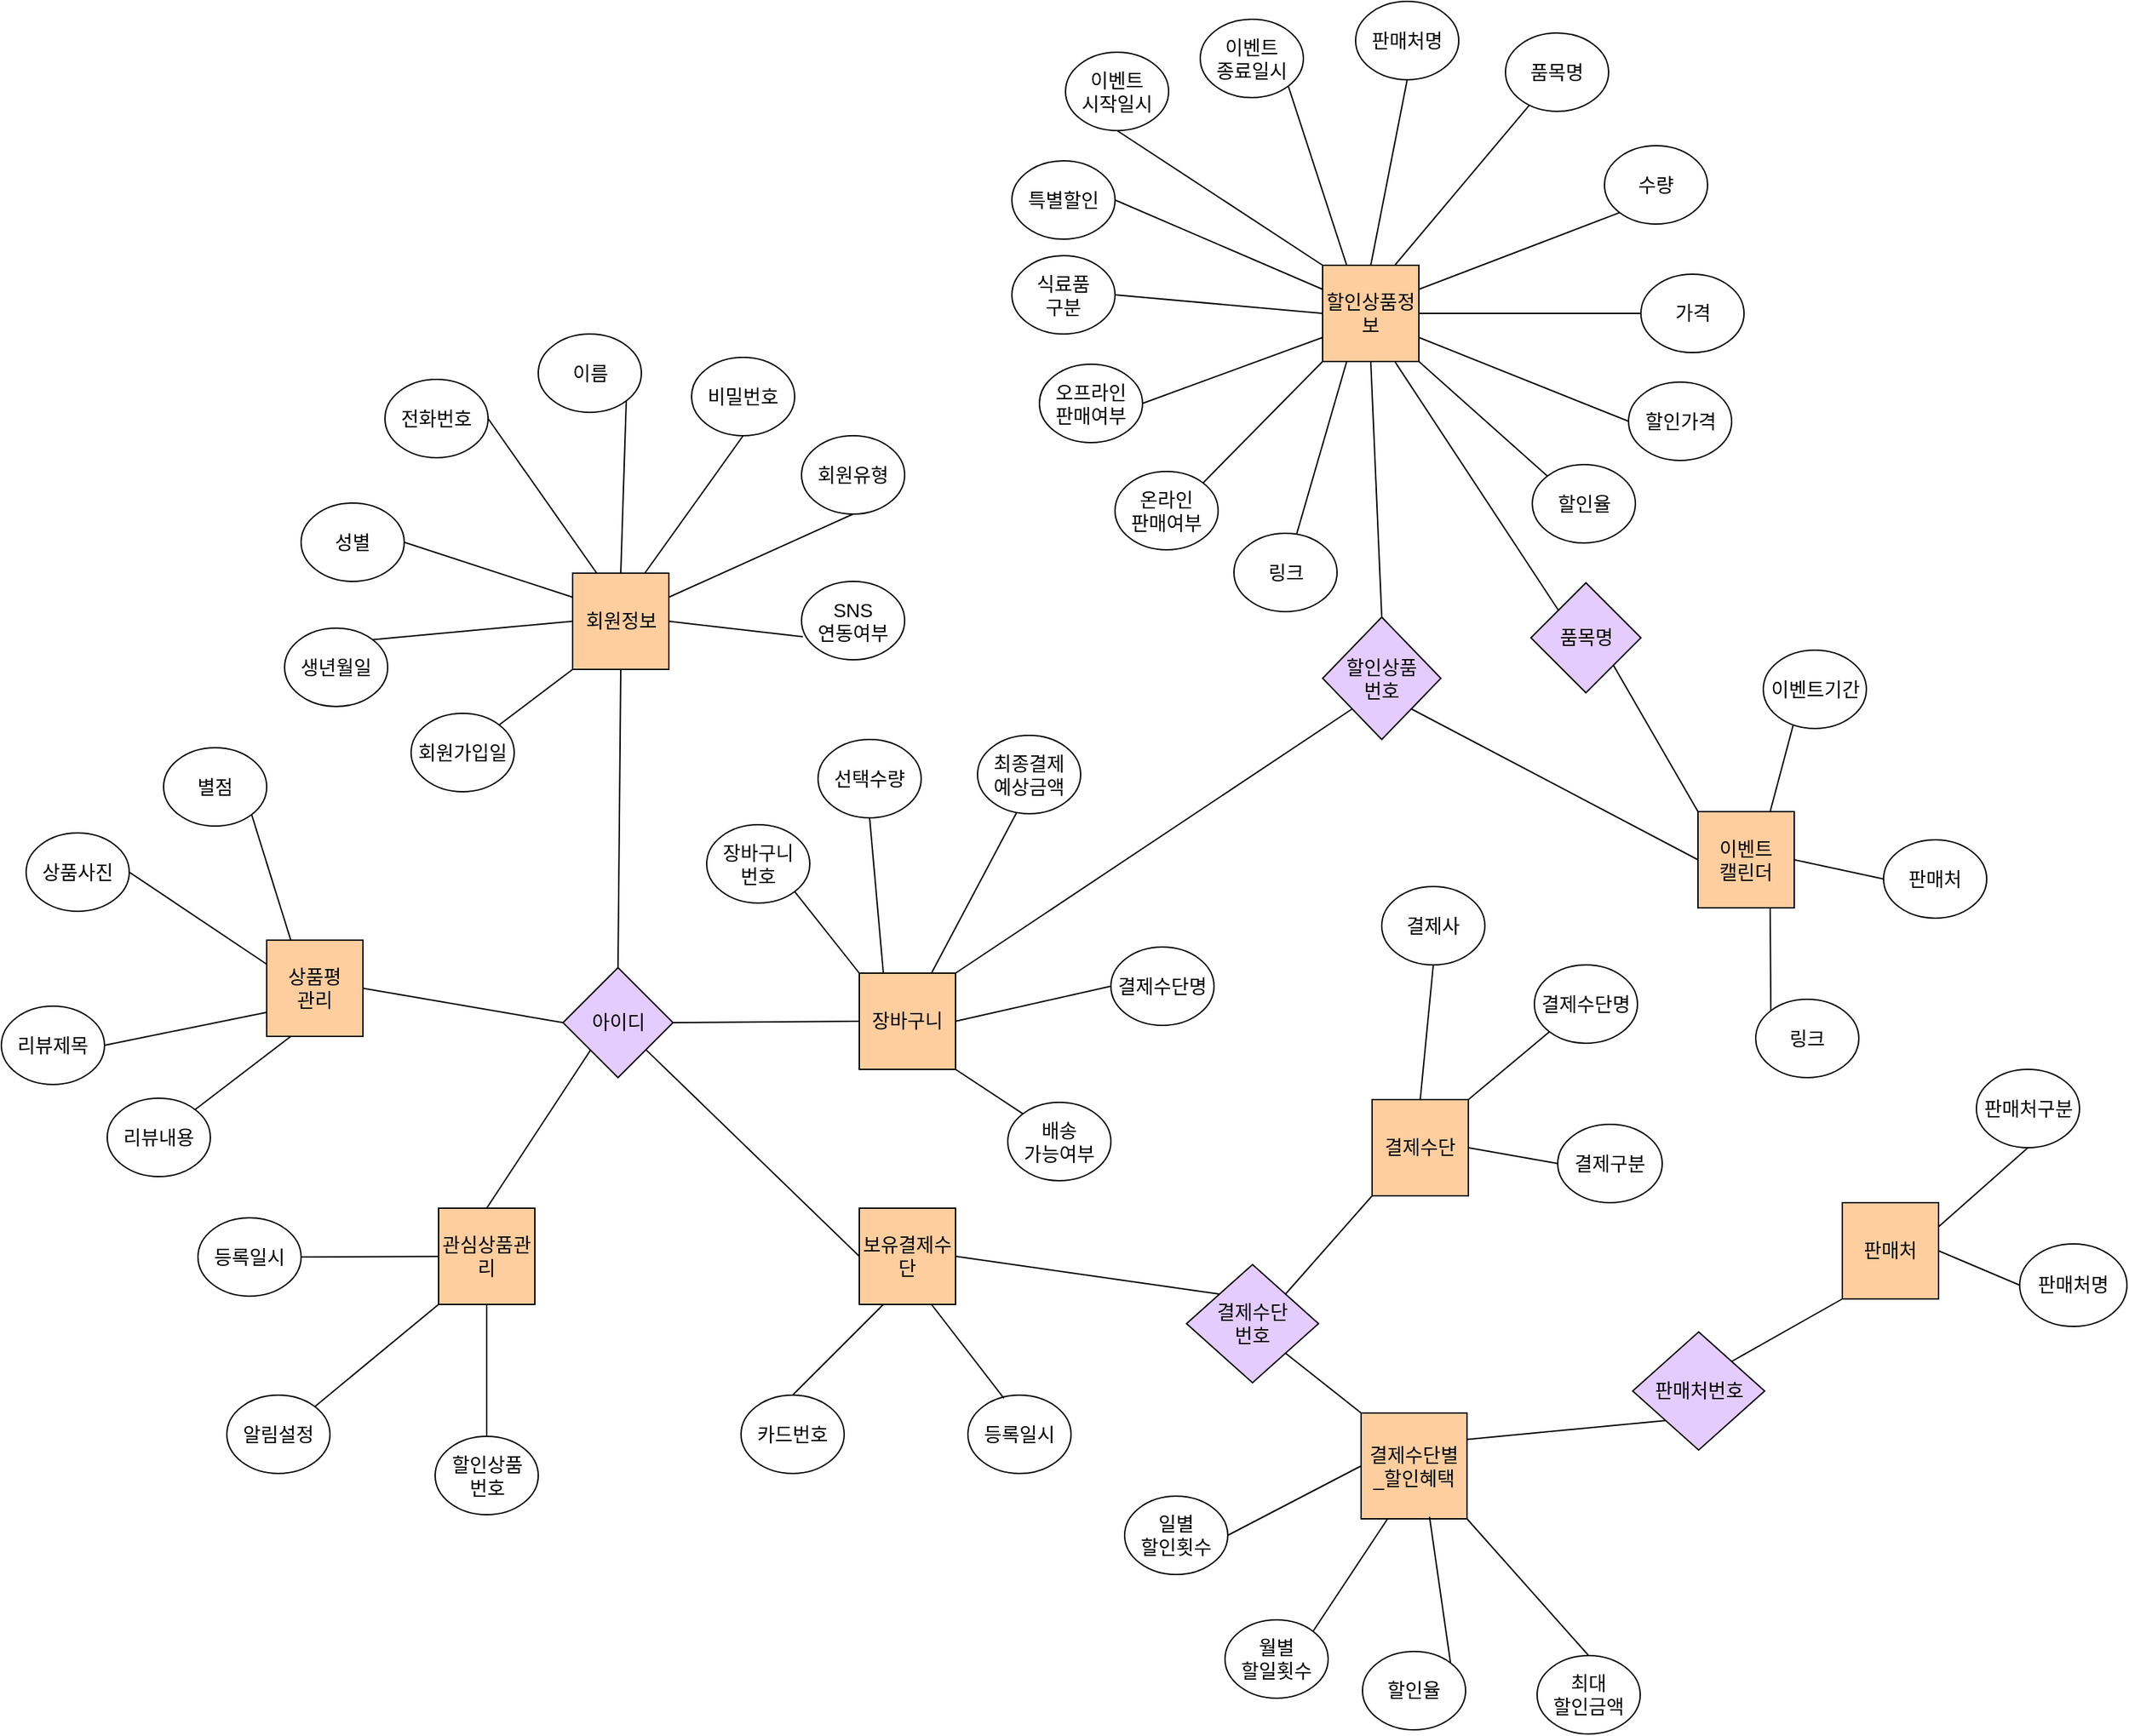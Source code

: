 <mxfile version="21.6.6" type="github">
  <diagram name="페이지-1" id="oBdM9JekEJhr_EVPIfPo">
    <mxGraphModel dx="3590" dy="2050" grid="0" gridSize="10" guides="1" tooltips="1" connect="1" arrows="1" fold="1" page="0" pageScale="1" pageWidth="827" pageHeight="1169" math="0" shadow="0">
      <root>
        <mxCell id="0" />
        <mxCell id="1" parent="0" />
        <mxCell id="nqDfqBdz5sTOJEqWi_EJ-1" value="&lt;font style=&quot;font-size: 14px;&quot;&gt;회원정보&lt;/font&gt;" style="whiteSpace=wrap;html=1;aspect=fixed;fillColor=#FFCE9F;" vertex="1" parent="1">
          <mxGeometry x="-259.5" y="-177" width="70" height="70" as="geometry" />
        </mxCell>
        <mxCell id="nqDfqBdz5sTOJEqWi_EJ-99" style="edgeStyle=none;shape=connector;rounded=0;orthogonalLoop=1;jettySize=auto;html=1;exitX=0;exitY=0;exitDx=0;exitDy=0;entryX=1;entryY=1;entryDx=0;entryDy=0;labelBackgroundColor=default;strokeColor=default;fontFamily=Helvetica;fontSize=11;fontColor=default;endArrow=none;" edge="1" parent="1" source="nqDfqBdz5sTOJEqWi_EJ-3" target="nqDfqBdz5sTOJEqWi_EJ-94">
          <mxGeometry relative="1" as="geometry" />
        </mxCell>
        <mxCell id="nqDfqBdz5sTOJEqWi_EJ-101" style="edgeStyle=none;shape=connector;rounded=0;orthogonalLoop=1;jettySize=auto;html=1;exitX=0.75;exitY=0;exitDx=0;exitDy=0;entryX=0.377;entryY=0.992;entryDx=0;entryDy=0;entryPerimeter=0;labelBackgroundColor=default;strokeColor=default;fontFamily=Helvetica;fontSize=11;fontColor=default;endArrow=none;" edge="1" parent="1" source="nqDfqBdz5sTOJEqWi_EJ-3" target="nqDfqBdz5sTOJEqWi_EJ-96">
          <mxGeometry relative="1" as="geometry" />
        </mxCell>
        <mxCell id="nqDfqBdz5sTOJEqWi_EJ-102" style="edgeStyle=none;shape=connector;rounded=0;orthogonalLoop=1;jettySize=auto;html=1;exitX=1;exitY=0.5;exitDx=0;exitDy=0;entryX=0;entryY=0.5;entryDx=0;entryDy=0;labelBackgroundColor=default;strokeColor=default;fontFamily=Helvetica;fontSize=11;fontColor=default;endArrow=none;" edge="1" parent="1" source="nqDfqBdz5sTOJEqWi_EJ-3" target="nqDfqBdz5sTOJEqWi_EJ-97">
          <mxGeometry relative="1" as="geometry" />
        </mxCell>
        <mxCell id="nqDfqBdz5sTOJEqWi_EJ-3" value="&lt;span style=&quot;font-size: 14px;&quot;&gt;장바구니&lt;/span&gt;" style="whiteSpace=wrap;html=1;aspect=fixed;fillColor=#FFCE9F;" vertex="1" parent="1">
          <mxGeometry x="-51" y="114" width="70" height="70" as="geometry" />
        </mxCell>
        <mxCell id="nqDfqBdz5sTOJEqWi_EJ-4" value="&lt;span style=&quot;font-size: 14px;&quot;&gt;보유결제수단&lt;/span&gt;" style="whiteSpace=wrap;html=1;aspect=fixed;fillColor=#FFCE9F;" vertex="1" parent="1">
          <mxGeometry x="-51" y="285" width="70" height="70" as="geometry" />
        </mxCell>
        <mxCell id="nqDfqBdz5sTOJEqWi_EJ-5" value="&lt;span style=&quot;font-size: 14px;&quot;&gt;관심상품관리&lt;/span&gt;" style="whiteSpace=wrap;html=1;aspect=fixed;fillColor=#FFCE9F;" vertex="1" parent="1">
          <mxGeometry x="-357" y="285" width="70" height="70" as="geometry" />
        </mxCell>
        <mxCell id="nqDfqBdz5sTOJEqWi_EJ-149" style="edgeStyle=none;shape=connector;rounded=0;orthogonalLoop=1;jettySize=auto;html=1;exitX=0.5;exitY=0;exitDx=0;exitDy=0;entryX=0.5;entryY=1;entryDx=0;entryDy=0;labelBackgroundColor=default;strokeColor=default;fontFamily=Helvetica;fontSize=11;fontColor=default;endArrow=none;" edge="1" parent="1" source="nqDfqBdz5sTOJEqWi_EJ-6" target="nqDfqBdz5sTOJEqWi_EJ-146">
          <mxGeometry relative="1" as="geometry" />
        </mxCell>
        <mxCell id="nqDfqBdz5sTOJEqWi_EJ-150" style="edgeStyle=none;shape=connector;rounded=0;orthogonalLoop=1;jettySize=auto;html=1;exitX=1;exitY=0;exitDx=0;exitDy=0;entryX=0;entryY=1;entryDx=0;entryDy=0;labelBackgroundColor=default;strokeColor=default;fontFamily=Helvetica;fontSize=11;fontColor=default;endArrow=none;" edge="1" parent="1" source="nqDfqBdz5sTOJEqWi_EJ-6" target="nqDfqBdz5sTOJEqWi_EJ-147">
          <mxGeometry relative="1" as="geometry" />
        </mxCell>
        <mxCell id="nqDfqBdz5sTOJEqWi_EJ-151" style="edgeStyle=none;shape=connector;rounded=0;orthogonalLoop=1;jettySize=auto;html=1;exitX=1;exitY=0.5;exitDx=0;exitDy=0;entryX=0;entryY=0.5;entryDx=0;entryDy=0;labelBackgroundColor=default;strokeColor=default;fontFamily=Helvetica;fontSize=11;fontColor=default;endArrow=none;" edge="1" parent="1" source="nqDfqBdz5sTOJEqWi_EJ-6" target="nqDfqBdz5sTOJEqWi_EJ-148">
          <mxGeometry relative="1" as="geometry" />
        </mxCell>
        <mxCell id="nqDfqBdz5sTOJEqWi_EJ-6" value="&lt;span style=&quot;font-size: 14px;&quot;&gt;결제수단&lt;/span&gt;" style="whiteSpace=wrap;html=1;aspect=fixed;fillColor=#FFCE9F;" vertex="1" parent="1">
          <mxGeometry x="322" y="206" width="70" height="70" as="geometry" />
        </mxCell>
        <mxCell id="nqDfqBdz5sTOJEqWi_EJ-91" style="edgeStyle=none;shape=connector;rounded=0;orthogonalLoop=1;jettySize=auto;html=1;exitX=1;exitY=0.25;exitDx=0;exitDy=0;entryX=0;entryY=1;entryDx=0;entryDy=0;labelBackgroundColor=default;strokeColor=default;fontFamily=Helvetica;fontSize=11;fontColor=default;endArrow=none;" edge="1" parent="1" source="nqDfqBdz5sTOJEqWi_EJ-7" target="nqDfqBdz5sTOJEqWi_EJ-90">
          <mxGeometry relative="1" as="geometry" />
        </mxCell>
        <mxCell id="nqDfqBdz5sTOJEqWi_EJ-7" value="&lt;span style=&quot;font-size: 14px;&quot;&gt;결제수단별&lt;br&gt;_할인혜택&lt;/span&gt;" style="whiteSpace=wrap;html=1;aspect=fixed;fillColor=#FFCE9F;" vertex="1" parent="1">
          <mxGeometry x="314" y="434" width="77" height="77" as="geometry" />
        </mxCell>
        <mxCell id="nqDfqBdz5sTOJEqWi_EJ-155" style="edgeStyle=none;shape=connector;rounded=0;orthogonalLoop=1;jettySize=auto;html=1;exitX=1;exitY=0.25;exitDx=0;exitDy=0;entryX=0.5;entryY=1;entryDx=0;entryDy=0;labelBackgroundColor=default;strokeColor=default;fontFamily=Helvetica;fontSize=11;fontColor=default;endArrow=none;" edge="1" parent="1" source="nqDfqBdz5sTOJEqWi_EJ-8" target="nqDfqBdz5sTOJEqWi_EJ-153">
          <mxGeometry relative="1" as="geometry" />
        </mxCell>
        <mxCell id="nqDfqBdz5sTOJEqWi_EJ-156" style="edgeStyle=none;shape=connector;rounded=0;orthogonalLoop=1;jettySize=auto;html=1;exitX=1;exitY=0.5;exitDx=0;exitDy=0;entryX=0;entryY=0.5;entryDx=0;entryDy=0;labelBackgroundColor=default;strokeColor=default;fontFamily=Helvetica;fontSize=11;fontColor=default;endArrow=none;" edge="1" parent="1" source="nqDfqBdz5sTOJEqWi_EJ-8" target="nqDfqBdz5sTOJEqWi_EJ-154">
          <mxGeometry relative="1" as="geometry" />
        </mxCell>
        <mxCell id="nqDfqBdz5sTOJEqWi_EJ-8" value="&lt;span style=&quot;font-size: 14px;&quot;&gt;판매처&lt;/span&gt;" style="whiteSpace=wrap;html=1;aspect=fixed;fillColor=#FFCE9F;" vertex="1" parent="1">
          <mxGeometry x="664" y="281" width="70" height="70" as="geometry" />
        </mxCell>
        <mxCell id="nqDfqBdz5sTOJEqWi_EJ-122" style="edgeStyle=none;shape=connector;rounded=0;orthogonalLoop=1;jettySize=auto;html=1;exitX=0.75;exitY=0;exitDx=0;exitDy=0;labelBackgroundColor=default;strokeColor=default;fontFamily=Helvetica;fontSize=11;fontColor=default;endArrow=none;" edge="1" parent="1" source="nqDfqBdz5sTOJEqWi_EJ-9" target="nqDfqBdz5sTOJEqWi_EJ-109">
          <mxGeometry relative="1" as="geometry" />
        </mxCell>
        <mxCell id="nqDfqBdz5sTOJEqWi_EJ-123" style="edgeStyle=none;shape=connector;rounded=0;orthogonalLoop=1;jettySize=auto;html=1;exitX=1;exitY=0.25;exitDx=0;exitDy=0;entryX=0;entryY=1;entryDx=0;entryDy=0;labelBackgroundColor=default;strokeColor=default;fontFamily=Helvetica;fontSize=11;fontColor=default;endArrow=none;" edge="1" parent="1" source="nqDfqBdz5sTOJEqWi_EJ-9" target="nqDfqBdz5sTOJEqWi_EJ-110">
          <mxGeometry relative="1" as="geometry" />
        </mxCell>
        <mxCell id="nqDfqBdz5sTOJEqWi_EJ-124" style="edgeStyle=none;shape=connector;rounded=0;orthogonalLoop=1;jettySize=auto;html=1;exitX=1;exitY=0.5;exitDx=0;exitDy=0;entryX=0;entryY=0.5;entryDx=0;entryDy=0;labelBackgroundColor=default;strokeColor=default;fontFamily=Helvetica;fontSize=11;fontColor=default;endArrow=none;" edge="1" parent="1" source="nqDfqBdz5sTOJEqWi_EJ-9" target="nqDfqBdz5sTOJEqWi_EJ-115">
          <mxGeometry relative="1" as="geometry" />
        </mxCell>
        <mxCell id="nqDfqBdz5sTOJEqWi_EJ-125" style="edgeStyle=none;shape=connector;rounded=0;orthogonalLoop=1;jettySize=auto;html=1;exitX=1;exitY=0.75;exitDx=0;exitDy=0;entryX=0;entryY=0.5;entryDx=0;entryDy=0;labelBackgroundColor=default;strokeColor=default;fontFamily=Helvetica;fontSize=11;fontColor=default;endArrow=none;" edge="1" parent="1" source="nqDfqBdz5sTOJEqWi_EJ-9" target="nqDfqBdz5sTOJEqWi_EJ-114">
          <mxGeometry relative="1" as="geometry" />
        </mxCell>
        <mxCell id="nqDfqBdz5sTOJEqWi_EJ-126" style="edgeStyle=none;shape=connector;rounded=0;orthogonalLoop=1;jettySize=auto;html=1;exitX=1;exitY=1;exitDx=0;exitDy=0;entryX=0;entryY=0;entryDx=0;entryDy=0;labelBackgroundColor=default;strokeColor=default;fontFamily=Helvetica;fontSize=11;fontColor=default;endArrow=none;" edge="1" parent="1" source="nqDfqBdz5sTOJEqWi_EJ-9" target="nqDfqBdz5sTOJEqWi_EJ-113">
          <mxGeometry relative="1" as="geometry" />
        </mxCell>
        <mxCell id="nqDfqBdz5sTOJEqWi_EJ-127" style="edgeStyle=none;shape=connector;rounded=0;orthogonalLoop=1;jettySize=auto;html=1;exitX=0.25;exitY=1;exitDx=0;exitDy=0;labelBackgroundColor=default;strokeColor=default;fontFamily=Helvetica;fontSize=11;fontColor=default;endArrow=none;" edge="1" parent="1" source="nqDfqBdz5sTOJEqWi_EJ-9" target="nqDfqBdz5sTOJEqWi_EJ-112">
          <mxGeometry relative="1" as="geometry" />
        </mxCell>
        <mxCell id="nqDfqBdz5sTOJEqWi_EJ-129" style="edgeStyle=none;shape=connector;rounded=0;orthogonalLoop=1;jettySize=auto;html=1;exitX=0;exitY=0.5;exitDx=0;exitDy=0;entryX=1;entryY=0.5;entryDx=0;entryDy=0;labelBackgroundColor=default;strokeColor=default;fontFamily=Helvetica;fontSize=11;fontColor=default;endArrow=none;" edge="1" parent="1" source="nqDfqBdz5sTOJEqWi_EJ-9" target="nqDfqBdz5sTOJEqWi_EJ-116">
          <mxGeometry relative="1" as="geometry" />
        </mxCell>
        <mxCell id="nqDfqBdz5sTOJEqWi_EJ-159" style="edgeStyle=none;shape=connector;rounded=0;orthogonalLoop=1;jettySize=auto;html=1;exitX=0;exitY=1;exitDx=0;exitDy=0;entryX=1;entryY=0;entryDx=0;entryDy=0;labelBackgroundColor=default;strokeColor=default;fontFamily=Helvetica;fontSize=11;fontColor=default;endArrow=none;" edge="1" parent="1" source="nqDfqBdz5sTOJEqWi_EJ-9" target="nqDfqBdz5sTOJEqWi_EJ-111">
          <mxGeometry relative="1" as="geometry" />
        </mxCell>
        <mxCell id="nqDfqBdz5sTOJEqWi_EJ-9" value="&lt;span style=&quot;font-size: 14px;&quot;&gt;할인상품정보&lt;/span&gt;" style="whiteSpace=wrap;html=1;aspect=fixed;fillColor=#FFCE9F;" vertex="1" parent="1">
          <mxGeometry x="286" y="-401" width="70" height="70" as="geometry" />
        </mxCell>
        <mxCell id="nqDfqBdz5sTOJEqWi_EJ-11" value="&lt;font style=&quot;font-size: 14px;&quot;&gt;회원유형&lt;/font&gt;" style="ellipse;whiteSpace=wrap;html=1;" vertex="1" parent="1">
          <mxGeometry x="-93" y="-277" width="75" height="57" as="geometry" />
        </mxCell>
        <mxCell id="nqDfqBdz5sTOJEqWi_EJ-16" value="&lt;span style=&quot;font-size: 14px;&quot;&gt;비밀번호&lt;/span&gt;" style="ellipse;whiteSpace=wrap;html=1;" vertex="1" parent="1">
          <mxGeometry x="-173" y="-334" width="75" height="57" as="geometry" />
        </mxCell>
        <mxCell id="nqDfqBdz5sTOJEqWi_EJ-17" value="&lt;span style=&quot;font-size: 14px;&quot;&gt;이름&lt;/span&gt;" style="ellipse;whiteSpace=wrap;html=1;" vertex="1" parent="1">
          <mxGeometry x="-284.5" y="-351" width="75" height="57" as="geometry" />
        </mxCell>
        <mxCell id="nqDfqBdz5sTOJEqWi_EJ-18" value="&lt;span style=&quot;font-size: 14px;&quot;&gt;전화번호&lt;br&gt;&lt;/span&gt;" style="ellipse;whiteSpace=wrap;html=1;" vertex="1" parent="1">
          <mxGeometry x="-396" y="-318" width="75" height="57" as="geometry" />
        </mxCell>
        <mxCell id="nqDfqBdz5sTOJEqWi_EJ-19" value="&lt;span style=&quot;font-size: 14px;&quot;&gt;성별&lt;br&gt;&lt;/span&gt;" style="ellipse;whiteSpace=wrap;html=1;" vertex="1" parent="1">
          <mxGeometry x="-457" y="-228" width="75" height="57" as="geometry" />
        </mxCell>
        <mxCell id="nqDfqBdz5sTOJEqWi_EJ-20" value="&lt;span style=&quot;font-size: 14px;&quot;&gt;생년월일&lt;br&gt;&lt;/span&gt;" style="ellipse;whiteSpace=wrap;html=1;" vertex="1" parent="1">
          <mxGeometry x="-469" y="-137" width="75" height="57" as="geometry" />
        </mxCell>
        <mxCell id="nqDfqBdz5sTOJEqWi_EJ-21" value="&lt;span style=&quot;font-size: 14px;&quot;&gt;회원가입일&lt;br&gt;&lt;/span&gt;" style="ellipse;whiteSpace=wrap;html=1;" vertex="1" parent="1">
          <mxGeometry x="-377" y="-75" width="75" height="57" as="geometry" />
        </mxCell>
        <mxCell id="nqDfqBdz5sTOJEqWi_EJ-24" value="&lt;font style=&quot;font-size: 14px;&quot;&gt;아이디&lt;/font&gt;" style="rhombus;whiteSpace=wrap;html=1;fillColor=#E5CCFF;" vertex="1" parent="1">
          <mxGeometry x="-266.5" y="110" width="80" height="80" as="geometry" />
        </mxCell>
        <mxCell id="nqDfqBdz5sTOJEqWi_EJ-25" value="" style="endArrow=none;html=1;rounded=0;exitX=1;exitY=0.5;exitDx=0;exitDy=0;entryX=0;entryY=0.5;entryDx=0;entryDy=0;" edge="1" parent="1" source="nqDfqBdz5sTOJEqWi_EJ-24" target="nqDfqBdz5sTOJEqWi_EJ-3">
          <mxGeometry width="50" height="50" relative="1" as="geometry">
            <mxPoint x="308" y="108" as="sourcePoint" />
            <mxPoint x="358" y="58" as="targetPoint" />
          </mxGeometry>
        </mxCell>
        <mxCell id="nqDfqBdz5sTOJEqWi_EJ-26" value="" style="endArrow=none;html=1;rounded=0;exitX=0.5;exitY=1;exitDx=0;exitDy=0;entryX=0.5;entryY=0;entryDx=0;entryDy=0;" edge="1" parent="1" source="nqDfqBdz5sTOJEqWi_EJ-1" target="nqDfqBdz5sTOJEqWi_EJ-24">
          <mxGeometry width="50" height="50" relative="1" as="geometry">
            <mxPoint x="308" y="43" as="sourcePoint" />
            <mxPoint x="-226.5" y="45.0" as="targetPoint" />
          </mxGeometry>
        </mxCell>
        <mxCell id="nqDfqBdz5sTOJEqWi_EJ-27" value="" style="endArrow=none;html=1;rounded=0;exitX=0;exitY=1;exitDx=0;exitDy=0;entryX=0.5;entryY=0;entryDx=0;entryDy=0;" edge="1" parent="1" source="nqDfqBdz5sTOJEqWi_EJ-24" target="nqDfqBdz5sTOJEqWi_EJ-5">
          <mxGeometry width="50" height="50" relative="1" as="geometry">
            <mxPoint x="-160.5" y="198" as="sourcePoint" />
            <mxPoint x="-160.5" y="285" as="targetPoint" />
          </mxGeometry>
        </mxCell>
        <mxCell id="nqDfqBdz5sTOJEqWi_EJ-28" value="" style="endArrow=none;html=1;rounded=0;entryX=0;entryY=0.5;entryDx=0;entryDy=0;" edge="1" parent="1" source="nqDfqBdz5sTOJEqWi_EJ-24" target="nqDfqBdz5sTOJEqWi_EJ-4">
          <mxGeometry width="50" height="50" relative="1" as="geometry">
            <mxPoint x="308" y="108" as="sourcePoint" />
            <mxPoint x="358" y="58" as="targetPoint" />
          </mxGeometry>
        </mxCell>
        <mxCell id="nqDfqBdz5sTOJEqWi_EJ-29" value="&lt;span style=&quot;font-size: 14px;&quot;&gt;등록일시&lt;br&gt;&lt;/span&gt;" style="ellipse;whiteSpace=wrap;html=1;" vertex="1" parent="1">
          <mxGeometry x="-532" y="292" width="75" height="57" as="geometry" />
        </mxCell>
        <mxCell id="nqDfqBdz5sTOJEqWi_EJ-30" value="&lt;span style=&quot;font-size: 14px;&quot;&gt;알림설정&lt;br&gt;&lt;/span&gt;" style="ellipse;whiteSpace=wrap;html=1;" vertex="1" parent="1">
          <mxGeometry x="-511" y="421" width="75" height="57" as="geometry" />
        </mxCell>
        <mxCell id="nqDfqBdz5sTOJEqWi_EJ-31" value="&lt;span style=&quot;font-size: 14px;&quot;&gt;할인상품&lt;br&gt;번호&lt;br&gt;&lt;/span&gt;" style="ellipse;whiteSpace=wrap;html=1;" vertex="1" parent="1">
          <mxGeometry x="-359.5" y="451" width="75" height="57" as="geometry" />
        </mxCell>
        <mxCell id="nqDfqBdz5sTOJEqWi_EJ-34" value="" style="endArrow=none;html=1;rounded=0;entryX=0;entryY=1;entryDx=0;entryDy=0;exitX=1;exitY=0;exitDx=0;exitDy=0;" edge="1" parent="1" source="nqDfqBdz5sTOJEqWi_EJ-30" target="nqDfqBdz5sTOJEqWi_EJ-5">
          <mxGeometry width="50" height="50" relative="1" as="geometry">
            <mxPoint x="307" y="349" as="sourcePoint" />
            <mxPoint x="357" y="299" as="targetPoint" />
          </mxGeometry>
        </mxCell>
        <mxCell id="nqDfqBdz5sTOJEqWi_EJ-38" value="" style="endArrow=none;html=1;rounded=0;exitX=1;exitY=0.5;exitDx=0;exitDy=0;" edge="1" parent="1" source="nqDfqBdz5sTOJEqWi_EJ-29" target="nqDfqBdz5sTOJEqWi_EJ-5">
          <mxGeometry width="50" height="50" relative="1" as="geometry">
            <mxPoint x="307" y="349" as="sourcePoint" />
            <mxPoint x="357" y="299" as="targetPoint" />
          </mxGeometry>
        </mxCell>
        <mxCell id="nqDfqBdz5sTOJEqWi_EJ-39" value="" style="endArrow=none;html=1;rounded=0;entryX=0.5;entryY=1;entryDx=0;entryDy=0;exitX=0.5;exitY=0;exitDx=0;exitDy=0;" edge="1" parent="1" source="nqDfqBdz5sTOJEqWi_EJ-31" target="nqDfqBdz5sTOJEqWi_EJ-5">
          <mxGeometry width="50" height="50" relative="1" as="geometry">
            <mxPoint x="307" y="349" as="sourcePoint" />
            <mxPoint x="357" y="299" as="targetPoint" />
          </mxGeometry>
        </mxCell>
        <mxCell id="nqDfqBdz5sTOJEqWi_EJ-40" value="" style="endArrow=none;html=1;rounded=0;entryX=0;entryY=1;entryDx=0;entryDy=0;" edge="1" parent="1" source="nqDfqBdz5sTOJEqWi_EJ-21" target="nqDfqBdz5sTOJEqWi_EJ-1">
          <mxGeometry width="50" height="50" relative="1" as="geometry">
            <mxPoint x="228" y="-74" as="sourcePoint" />
            <mxPoint x="278" y="-124" as="targetPoint" />
          </mxGeometry>
        </mxCell>
        <mxCell id="nqDfqBdz5sTOJEqWi_EJ-41" value="" style="endArrow=none;html=1;rounded=0;entryX=0;entryY=0.5;entryDx=0;entryDy=0;exitX=1;exitY=0;exitDx=0;exitDy=0;" edge="1" parent="1" source="nqDfqBdz5sTOJEqWi_EJ-20" target="nqDfqBdz5sTOJEqWi_EJ-1">
          <mxGeometry width="50" height="50" relative="1" as="geometry">
            <mxPoint x="-314" y="-47" as="sourcePoint" />
            <mxPoint x="-249" y="-97" as="targetPoint" />
          </mxGeometry>
        </mxCell>
        <mxCell id="nqDfqBdz5sTOJEqWi_EJ-42" value="" style="endArrow=none;html=1;rounded=0;entryX=0;entryY=0.25;entryDx=0;entryDy=0;exitX=1;exitY=0.5;exitDx=0;exitDy=0;" edge="1" parent="1" source="nqDfqBdz5sTOJEqWi_EJ-19" target="nqDfqBdz5sTOJEqWi_EJ-1">
          <mxGeometry width="50" height="50" relative="1" as="geometry">
            <mxPoint x="-304" y="-37" as="sourcePoint" />
            <mxPoint x="-239" y="-87" as="targetPoint" />
          </mxGeometry>
        </mxCell>
        <mxCell id="nqDfqBdz5sTOJEqWi_EJ-43" value="" style="endArrow=none;html=1;rounded=0;entryX=0.25;entryY=0;entryDx=0;entryDy=0;exitX=1;exitY=0.5;exitDx=0;exitDy=0;" edge="1" parent="1" source="nqDfqBdz5sTOJEqWi_EJ-18" target="nqDfqBdz5sTOJEqWi_EJ-1">
          <mxGeometry width="50" height="50" relative="1" as="geometry">
            <mxPoint x="-420" y="-136" as="sourcePoint" />
            <mxPoint x="-249" y="-167" as="targetPoint" />
          </mxGeometry>
        </mxCell>
        <mxCell id="nqDfqBdz5sTOJEqWi_EJ-44" value="" style="endArrow=none;html=1;rounded=0;entryX=0.5;entryY=0;entryDx=0;entryDy=0;exitX=1;exitY=1;exitDx=0;exitDy=0;" edge="1" parent="1" source="nqDfqBdz5sTOJEqWi_EJ-17" target="nqDfqBdz5sTOJEqWi_EJ-1">
          <mxGeometry width="50" height="50" relative="1" as="geometry">
            <mxPoint x="-420" y="-239" as="sourcePoint" />
            <mxPoint x="-232" y="-167" as="targetPoint" />
          </mxGeometry>
        </mxCell>
        <mxCell id="nqDfqBdz5sTOJEqWi_EJ-45" value="" style="endArrow=none;html=1;rounded=0;entryX=0.5;entryY=1;entryDx=0;entryDy=0;exitX=0.75;exitY=0;exitDx=0;exitDy=0;" edge="1" parent="1" source="nqDfqBdz5sTOJEqWi_EJ-1" target="nqDfqBdz5sTOJEqWi_EJ-16">
          <mxGeometry width="50" height="50" relative="1" as="geometry">
            <mxPoint x="228" y="-74" as="sourcePoint" />
            <mxPoint x="278" y="-124" as="targetPoint" />
          </mxGeometry>
        </mxCell>
        <mxCell id="nqDfqBdz5sTOJEqWi_EJ-46" value="" style="endArrow=none;html=1;rounded=0;entryX=0.5;entryY=1;entryDx=0;entryDy=0;exitX=1;exitY=0.25;exitDx=0;exitDy=0;" edge="1" parent="1" source="nqDfqBdz5sTOJEqWi_EJ-1" target="nqDfqBdz5sTOJEqWi_EJ-11">
          <mxGeometry width="50" height="50" relative="1" as="geometry">
            <mxPoint x="-197" y="-167" as="sourcePoint" />
            <mxPoint x="-263" y="-306" as="targetPoint" />
          </mxGeometry>
        </mxCell>
        <mxCell id="nqDfqBdz5sTOJEqWi_EJ-47" value="&lt;span style=&quot;font-size: 14px;&quot;&gt;카드번호&lt;br&gt;&lt;/span&gt;" style="ellipse;whiteSpace=wrap;html=1;" vertex="1" parent="1">
          <mxGeometry x="-137" y="421" width="75" height="57" as="geometry" />
        </mxCell>
        <mxCell id="nqDfqBdz5sTOJEqWi_EJ-49" value="&lt;span style=&quot;font-size: 14px;&quot;&gt;등록일시&lt;br&gt;&lt;/span&gt;" style="ellipse;whiteSpace=wrap;html=1;" vertex="1" parent="1">
          <mxGeometry x="28" y="421" width="75" height="57" as="geometry" />
        </mxCell>
        <mxCell id="nqDfqBdz5sTOJEqWi_EJ-50" value="" style="endArrow=none;html=1;rounded=0;entryX=0.25;entryY=1;entryDx=0;entryDy=0;exitX=0.5;exitY=0;exitDx=0;exitDy=0;" edge="1" parent="1" source="nqDfqBdz5sTOJEqWi_EJ-47" target="nqDfqBdz5sTOJEqWi_EJ-4">
          <mxGeometry width="50" height="50" relative="1" as="geometry">
            <mxPoint x="226" y="198" as="sourcePoint" />
            <mxPoint x="276" y="148" as="targetPoint" />
          </mxGeometry>
        </mxCell>
        <mxCell id="nqDfqBdz5sTOJEqWi_EJ-51" value="" style="endArrow=none;html=1;rounded=0;entryX=0.75;entryY=1;entryDx=0;entryDy=0;exitX=0.349;exitY=0.04;exitDx=0;exitDy=0;exitPerimeter=0;" edge="1" parent="1" source="nqDfqBdz5sTOJEqWi_EJ-49" target="nqDfqBdz5sTOJEqWi_EJ-4">
          <mxGeometry width="50" height="50" relative="1" as="geometry">
            <mxPoint x="-89" y="431" as="sourcePoint" />
            <mxPoint x="-23" y="365" as="targetPoint" />
          </mxGeometry>
        </mxCell>
        <mxCell id="nqDfqBdz5sTOJEqWi_EJ-89" style="edgeStyle=none;shape=connector;rounded=0;orthogonalLoop=1;jettySize=auto;html=1;entryX=0;entryY=0;entryDx=0;entryDy=0;labelBackgroundColor=default;strokeColor=default;fontFamily=Helvetica;fontSize=11;fontColor=default;endArrow=none;exitX=1;exitY=1;exitDx=0;exitDy=0;" edge="1" parent="1" source="nqDfqBdz5sTOJEqWi_EJ-52" target="nqDfqBdz5sTOJEqWi_EJ-7">
          <mxGeometry relative="1" as="geometry">
            <mxPoint x="238" y="406" as="sourcePoint" />
          </mxGeometry>
        </mxCell>
        <mxCell id="nqDfqBdz5sTOJEqWi_EJ-52" value="&lt;span style=&quot;font-size: 14px;&quot;&gt;결제수단&lt;br&gt;번호&lt;/span&gt;" style="rhombus;whiteSpace=wrap;html=1;fillColor=#E5CCFF;" vertex="1" parent="1">
          <mxGeometry x="187" y="326" width="96" height="86" as="geometry" />
        </mxCell>
        <mxCell id="nqDfqBdz5sTOJEqWi_EJ-53" value="" style="endArrow=none;html=1;rounded=0;exitX=0;exitY=0;exitDx=0;exitDy=0;entryX=1;entryY=0.5;entryDx=0;entryDy=0;" edge="1" parent="1" source="nqDfqBdz5sTOJEqWi_EJ-52" target="nqDfqBdz5sTOJEqWi_EJ-4">
          <mxGeometry width="50" height="50" relative="1" as="geometry">
            <mxPoint x="-176" y="160" as="sourcePoint" />
            <mxPoint x="-41" y="159" as="targetPoint" />
          </mxGeometry>
        </mxCell>
        <mxCell id="nqDfqBdz5sTOJEqWi_EJ-54" value="" style="endArrow=none;html=1;rounded=0;exitX=0;exitY=1;exitDx=0;exitDy=0;entryX=1;entryY=0;entryDx=0;entryDy=0;" edge="1" parent="1" source="nqDfqBdz5sTOJEqWi_EJ-6" target="nqDfqBdz5sTOJEqWi_EJ-52">
          <mxGeometry width="50" height="50" relative="1" as="geometry">
            <mxPoint x="273" y="374" as="sourcePoint" />
            <mxPoint x="168" y="378" as="targetPoint" />
          </mxGeometry>
        </mxCell>
        <mxCell id="nqDfqBdz5sTOJEqWi_EJ-62" value="&lt;font style=&quot;font-size: 14px;&quot;&gt;SNS&lt;br&gt;연동여부&lt;br&gt;&lt;/font&gt;" style="ellipse;whiteSpace=wrap;html=1;" vertex="1" parent="1">
          <mxGeometry x="-93" y="-171" width="75" height="57" as="geometry" />
        </mxCell>
        <mxCell id="nqDfqBdz5sTOJEqWi_EJ-63" value="" style="endArrow=none;html=1;rounded=0;entryX=0.013;entryY=0.707;entryDx=0;entryDy=0;entryPerimeter=0;exitX=1;exitY=0.5;exitDx=0;exitDy=0;" edge="1" parent="1" source="nqDfqBdz5sTOJEqWi_EJ-1" target="nqDfqBdz5sTOJEqWi_EJ-62">
          <mxGeometry width="50" height="50" relative="1" as="geometry">
            <mxPoint x="276" y="134" as="sourcePoint" />
            <mxPoint x="326" y="84" as="targetPoint" />
          </mxGeometry>
        </mxCell>
        <mxCell id="nqDfqBdz5sTOJEqWi_EJ-64" value="&lt;span style=&quot;font-size: 14px;&quot;&gt;상품평&lt;br&gt;관리&lt;/span&gt;" style="whiteSpace=wrap;html=1;aspect=fixed;fillColor=#FFCE9F;" vertex="1" parent="1">
          <mxGeometry x="-482" y="90" width="70" height="70" as="geometry" />
        </mxCell>
        <mxCell id="nqDfqBdz5sTOJEqWi_EJ-65" value="" style="endArrow=none;html=1;rounded=0;entryX=0;entryY=0.5;entryDx=0;entryDy=0;exitX=1;exitY=0.5;exitDx=0;exitDy=0;" edge="1" parent="1" source="nqDfqBdz5sTOJEqWi_EJ-64" target="nqDfqBdz5sTOJEqWi_EJ-24">
          <mxGeometry width="50" height="50" relative="1" as="geometry">
            <mxPoint x="274" y="-22" as="sourcePoint" />
            <mxPoint x="324" y="-72" as="targetPoint" />
          </mxGeometry>
        </mxCell>
        <mxCell id="nqDfqBdz5sTOJEqWi_EJ-66" value="&lt;span style=&quot;font-size: 14px;&quot;&gt;별점&lt;br&gt;&lt;/span&gt;" style="ellipse;whiteSpace=wrap;html=1;" vertex="1" parent="1">
          <mxGeometry x="-557" y="-50" width="75" height="57" as="geometry" />
        </mxCell>
        <mxCell id="nqDfqBdz5sTOJEqWi_EJ-67" value="&lt;span style=&quot;font-size: 14px;&quot;&gt;상품사진&lt;br&gt;&lt;/span&gt;" style="ellipse;whiteSpace=wrap;html=1;" vertex="1" parent="1">
          <mxGeometry x="-657" y="12" width="75" height="57" as="geometry" />
        </mxCell>
        <mxCell id="nqDfqBdz5sTOJEqWi_EJ-68" value="&lt;span style=&quot;font-size: 14px;&quot;&gt;리뷰제목&lt;br&gt;&lt;/span&gt;" style="ellipse;whiteSpace=wrap;html=1;" vertex="1" parent="1">
          <mxGeometry x="-675" y="138" width="75" height="57" as="geometry" />
        </mxCell>
        <mxCell id="nqDfqBdz5sTOJEqWi_EJ-69" value="&lt;span style=&quot;font-size: 14px;&quot;&gt;리뷰내용&lt;br&gt;&lt;/span&gt;" style="ellipse;whiteSpace=wrap;html=1;" vertex="1" parent="1">
          <mxGeometry x="-598" y="205" width="75" height="57" as="geometry" />
        </mxCell>
        <mxCell id="nqDfqBdz5sTOJEqWi_EJ-70" value="" style="endArrow=none;html=1;rounded=0;entryX=0.25;entryY=0;entryDx=0;entryDy=0;exitX=1;exitY=1;exitDx=0;exitDy=0;" edge="1" parent="1" source="nqDfqBdz5sTOJEqWi_EJ-66" target="nqDfqBdz5sTOJEqWi_EJ-64">
          <mxGeometry width="50" height="50" relative="1" as="geometry">
            <mxPoint x="341" y="-48" as="sourcePoint" />
            <mxPoint x="391" y="-98" as="targetPoint" />
          </mxGeometry>
        </mxCell>
        <mxCell id="nqDfqBdz5sTOJEqWi_EJ-71" value="" style="endArrow=none;html=1;rounded=0;entryX=0;entryY=0.25;entryDx=0;entryDy=0;exitX=1;exitY=0.5;exitDx=0;exitDy=0;" edge="1" parent="1" source="nqDfqBdz5sTOJEqWi_EJ-67" target="nqDfqBdz5sTOJEqWi_EJ-64">
          <mxGeometry width="50" height="50" relative="1" as="geometry">
            <mxPoint x="341" y="-48" as="sourcePoint" />
            <mxPoint x="391" y="-98" as="targetPoint" />
          </mxGeometry>
        </mxCell>
        <mxCell id="nqDfqBdz5sTOJEqWi_EJ-72" value="" style="endArrow=none;html=1;rounded=0;entryX=1;entryY=0.5;entryDx=0;entryDy=0;exitX=0;exitY=0.75;exitDx=0;exitDy=0;" edge="1" parent="1" source="nqDfqBdz5sTOJEqWi_EJ-64" target="nqDfqBdz5sTOJEqWi_EJ-68">
          <mxGeometry width="50" height="50" relative="1" as="geometry">
            <mxPoint x="-508" y="119" as="sourcePoint" />
            <mxPoint x="-537" y="142" as="targetPoint" />
          </mxGeometry>
        </mxCell>
        <mxCell id="nqDfqBdz5sTOJEqWi_EJ-73" value="" style="endArrow=none;html=1;rounded=0;entryX=0.25;entryY=1;entryDx=0;entryDy=0;" edge="1" parent="1" source="nqDfqBdz5sTOJEqWi_EJ-69" target="nqDfqBdz5sTOJEqWi_EJ-64">
          <mxGeometry width="50" height="50" relative="1" as="geometry">
            <mxPoint x="341" y="-48" as="sourcePoint" />
            <mxPoint x="391" y="-98" as="targetPoint" />
          </mxGeometry>
        </mxCell>
        <mxCell id="nqDfqBdz5sTOJEqWi_EJ-161" style="edgeStyle=none;shape=connector;rounded=0;orthogonalLoop=1;jettySize=auto;html=1;exitX=0.5;exitY=0;exitDx=0;exitDy=0;entryX=0.5;entryY=1;entryDx=0;entryDy=0;labelBackgroundColor=default;strokeColor=default;fontFamily=Helvetica;fontSize=11;fontColor=default;endArrow=none;" edge="1" parent="1" source="nqDfqBdz5sTOJEqWi_EJ-77" target="nqDfqBdz5sTOJEqWi_EJ-9">
          <mxGeometry relative="1" as="geometry" />
        </mxCell>
        <mxCell id="nqDfqBdz5sTOJEqWi_EJ-163" style="edgeStyle=none;shape=connector;rounded=0;orthogonalLoop=1;jettySize=auto;html=1;exitX=1;exitY=1;exitDx=0;exitDy=0;entryX=0;entryY=0.5;entryDx=0;entryDy=0;labelBackgroundColor=default;strokeColor=default;fontFamily=Helvetica;fontSize=11;fontColor=default;endArrow=none;" edge="1" parent="1" source="nqDfqBdz5sTOJEqWi_EJ-77" target="nqDfqBdz5sTOJEqWi_EJ-82">
          <mxGeometry relative="1" as="geometry" />
        </mxCell>
        <mxCell id="nqDfqBdz5sTOJEqWi_EJ-77" value="&lt;span style=&quot;font-size: 14px;&quot;&gt;할인상품&lt;br&gt;번호&lt;br&gt;&lt;/span&gt;" style="rhombus;whiteSpace=wrap;html=1;fillColor=#E5CCFF;" vertex="1" parent="1">
          <mxGeometry x="286" y="-145" width="86" height="89" as="geometry" />
        </mxCell>
        <mxCell id="nqDfqBdz5sTOJEqWi_EJ-78" value="" style="endArrow=none;html=1;rounded=0;entryX=0;entryY=1;entryDx=0;entryDy=0;exitX=1;exitY=0;exitDx=0;exitDy=0;" edge="1" parent="1" source="nqDfqBdz5sTOJEqWi_EJ-3" target="nqDfqBdz5sTOJEqWi_EJ-77">
          <mxGeometry width="50" height="50" relative="1" as="geometry">
            <mxPoint x="20" y="113" as="sourcePoint" />
            <mxPoint x="324" y="71" as="targetPoint" />
          </mxGeometry>
        </mxCell>
        <mxCell id="nqDfqBdz5sTOJEqWi_EJ-162" style="edgeStyle=none;shape=connector;rounded=0;orthogonalLoop=1;jettySize=auto;html=1;exitX=0;exitY=0;exitDx=0;exitDy=0;entryX=0.75;entryY=1;entryDx=0;entryDy=0;labelBackgroundColor=default;strokeColor=default;fontFamily=Helvetica;fontSize=11;fontColor=default;endArrow=none;" edge="1" parent="1" source="nqDfqBdz5sTOJEqWi_EJ-80" target="nqDfqBdz5sTOJEqWi_EJ-9">
          <mxGeometry relative="1" as="geometry" />
        </mxCell>
        <mxCell id="nqDfqBdz5sTOJEqWi_EJ-164" style="edgeStyle=none;shape=connector;rounded=0;orthogonalLoop=1;jettySize=auto;html=1;exitX=1;exitY=1;exitDx=0;exitDy=0;entryX=0;entryY=0;entryDx=0;entryDy=0;labelBackgroundColor=default;strokeColor=default;fontFamily=Helvetica;fontSize=11;fontColor=default;endArrow=none;" edge="1" parent="1" source="nqDfqBdz5sTOJEqWi_EJ-80" target="nqDfqBdz5sTOJEqWi_EJ-82">
          <mxGeometry relative="1" as="geometry" />
        </mxCell>
        <mxCell id="nqDfqBdz5sTOJEqWi_EJ-80" value="&lt;span style=&quot;font-size: 14px;&quot;&gt;품목명&lt;br&gt;&lt;/span&gt;" style="rhombus;whiteSpace=wrap;html=1;fillColor=#E5CCFF;" vertex="1" parent="1">
          <mxGeometry x="437.5" y="-170" width="80" height="80" as="geometry" />
        </mxCell>
        <mxCell id="nqDfqBdz5sTOJEqWi_EJ-136" style="edgeStyle=none;shape=connector;rounded=0;orthogonalLoop=1;jettySize=auto;html=1;exitX=1;exitY=0.5;exitDx=0;exitDy=0;entryX=0;entryY=0.5;entryDx=0;entryDy=0;labelBackgroundColor=default;strokeColor=default;fontFamily=Helvetica;fontSize=11;fontColor=default;endArrow=none;" edge="1" parent="1" source="nqDfqBdz5sTOJEqWi_EJ-82" target="nqDfqBdz5sTOJEqWi_EJ-133">
          <mxGeometry relative="1" as="geometry" />
        </mxCell>
        <mxCell id="nqDfqBdz5sTOJEqWi_EJ-137" style="edgeStyle=none;shape=connector;rounded=0;orthogonalLoop=1;jettySize=auto;html=1;exitX=0.75;exitY=1;exitDx=0;exitDy=0;entryX=0;entryY=0;entryDx=0;entryDy=0;labelBackgroundColor=default;strokeColor=default;fontFamily=Helvetica;fontSize=11;fontColor=default;endArrow=none;" edge="1" parent="1" source="nqDfqBdz5sTOJEqWi_EJ-82" target="nqDfqBdz5sTOJEqWi_EJ-134">
          <mxGeometry relative="1" as="geometry" />
        </mxCell>
        <mxCell id="nqDfqBdz5sTOJEqWi_EJ-82" value="&lt;span style=&quot;font-size: 14px;&quot;&gt;이벤트&lt;br&gt;캘린더&lt;/span&gt;" style="whiteSpace=wrap;html=1;aspect=fixed;fillColor=#FFCE9F;" vertex="1" parent="1">
          <mxGeometry x="559" y="-3.5" width="70" height="70" as="geometry" />
        </mxCell>
        <mxCell id="nqDfqBdz5sTOJEqWi_EJ-93" style="edgeStyle=none;shape=connector;rounded=0;orthogonalLoop=1;jettySize=auto;html=1;exitX=1;exitY=0;exitDx=0;exitDy=0;entryX=0;entryY=1;entryDx=0;entryDy=0;labelBackgroundColor=default;strokeColor=default;fontFamily=Helvetica;fontSize=11;fontColor=default;endArrow=none;" edge="1" parent="1" source="nqDfqBdz5sTOJEqWi_EJ-90" target="nqDfqBdz5sTOJEqWi_EJ-8">
          <mxGeometry relative="1" as="geometry" />
        </mxCell>
        <mxCell id="nqDfqBdz5sTOJEqWi_EJ-90" value="&lt;span style=&quot;font-size: 14px;&quot;&gt;판매처번호&lt;br&gt;&lt;/span&gt;" style="rhombus;whiteSpace=wrap;html=1;fillColor=#E5CCFF;" vertex="1" parent="1">
          <mxGeometry x="511.5" y="375" width="96" height="86" as="geometry" />
        </mxCell>
        <mxCell id="nqDfqBdz5sTOJEqWi_EJ-94" value="&lt;font style=&quot;font-size: 14px;&quot;&gt;장바구니&lt;br&gt;번호&lt;br&gt;&lt;/font&gt;" style="ellipse;whiteSpace=wrap;html=1;" vertex="1" parent="1">
          <mxGeometry x="-162" y="6" width="75" height="57" as="geometry" />
        </mxCell>
        <mxCell id="nqDfqBdz5sTOJEqWi_EJ-100" style="edgeStyle=none;shape=connector;rounded=0;orthogonalLoop=1;jettySize=auto;html=1;exitX=0.5;exitY=1;exitDx=0;exitDy=0;entryX=0.25;entryY=0;entryDx=0;entryDy=0;labelBackgroundColor=default;strokeColor=default;fontFamily=Helvetica;fontSize=11;fontColor=default;endArrow=none;" edge="1" parent="1" source="nqDfqBdz5sTOJEqWi_EJ-95" target="nqDfqBdz5sTOJEqWi_EJ-3">
          <mxGeometry relative="1" as="geometry" />
        </mxCell>
        <mxCell id="nqDfqBdz5sTOJEqWi_EJ-95" value="&lt;font style=&quot;font-size: 14px;&quot;&gt;선택수량&lt;br&gt;&lt;/font&gt;" style="ellipse;whiteSpace=wrap;html=1;" vertex="1" parent="1">
          <mxGeometry x="-81" y="-56" width="75" height="57" as="geometry" />
        </mxCell>
        <mxCell id="nqDfqBdz5sTOJEqWi_EJ-96" value="&lt;font style=&quot;font-size: 14px;&quot;&gt;최종결제&lt;br&gt;예상금액&lt;br&gt;&lt;/font&gt;" style="ellipse;whiteSpace=wrap;html=1;" vertex="1" parent="1">
          <mxGeometry x="35" y="-59" width="75" height="57" as="geometry" />
        </mxCell>
        <mxCell id="nqDfqBdz5sTOJEqWi_EJ-97" value="&lt;font style=&quot;font-size: 14px;&quot;&gt;결제수단명&lt;br&gt;&lt;/font&gt;" style="ellipse;whiteSpace=wrap;html=1;" vertex="1" parent="1">
          <mxGeometry x="132" y="95" width="75" height="57" as="geometry" />
        </mxCell>
        <mxCell id="nqDfqBdz5sTOJEqWi_EJ-103" style="edgeStyle=none;shape=connector;rounded=0;orthogonalLoop=1;jettySize=auto;html=1;exitX=0;exitY=0;exitDx=0;exitDy=0;entryX=1;entryY=1;entryDx=0;entryDy=0;labelBackgroundColor=default;strokeColor=default;fontFamily=Helvetica;fontSize=11;fontColor=default;endArrow=none;" edge="1" parent="1" source="nqDfqBdz5sTOJEqWi_EJ-98" target="nqDfqBdz5sTOJEqWi_EJ-3">
          <mxGeometry relative="1" as="geometry" />
        </mxCell>
        <mxCell id="nqDfqBdz5sTOJEqWi_EJ-98" value="&lt;font style=&quot;font-size: 14px;&quot;&gt;배송&lt;br&gt;가능여부&lt;br&gt;&lt;/font&gt;" style="ellipse;whiteSpace=wrap;html=1;" vertex="1" parent="1">
          <mxGeometry x="57" y="208" width="75" height="57" as="geometry" />
        </mxCell>
        <mxCell id="nqDfqBdz5sTOJEqWi_EJ-117" style="edgeStyle=none;shape=connector;rounded=0;orthogonalLoop=1;jettySize=auto;html=1;exitX=1;exitY=0.5;exitDx=0;exitDy=0;entryX=0;entryY=0.25;entryDx=0;entryDy=0;labelBackgroundColor=default;strokeColor=default;fontFamily=Helvetica;fontSize=11;fontColor=default;endArrow=none;" edge="1" parent="1" source="nqDfqBdz5sTOJEqWi_EJ-104" target="nqDfqBdz5sTOJEqWi_EJ-9">
          <mxGeometry relative="1" as="geometry" />
        </mxCell>
        <mxCell id="nqDfqBdz5sTOJEqWi_EJ-104" value="&lt;font style=&quot;font-size: 14px;&quot;&gt;특별할인&lt;br&gt;&lt;/font&gt;" style="ellipse;whiteSpace=wrap;html=1;" vertex="1" parent="1">
          <mxGeometry x="60" y="-477" width="75" height="57" as="geometry" />
        </mxCell>
        <mxCell id="nqDfqBdz5sTOJEqWi_EJ-118" style="edgeStyle=none;shape=connector;rounded=0;orthogonalLoop=1;jettySize=auto;html=1;entryX=0;entryY=0;entryDx=0;entryDy=0;labelBackgroundColor=default;strokeColor=default;fontFamily=Helvetica;fontSize=11;fontColor=default;endArrow=none;exitX=0.5;exitY=1;exitDx=0;exitDy=0;" edge="1" parent="1" source="nqDfqBdz5sTOJEqWi_EJ-106" target="nqDfqBdz5sTOJEqWi_EJ-9">
          <mxGeometry relative="1" as="geometry">
            <mxPoint x="166" y="-515" as="sourcePoint" />
          </mxGeometry>
        </mxCell>
        <mxCell id="nqDfqBdz5sTOJEqWi_EJ-106" value="&lt;font style=&quot;font-size: 14px;&quot;&gt;이벤트&lt;br&gt;시작일시&lt;br&gt;&lt;/font&gt;" style="ellipse;whiteSpace=wrap;html=1;" vertex="1" parent="1">
          <mxGeometry x="99" y="-556" width="75" height="57" as="geometry" />
        </mxCell>
        <mxCell id="nqDfqBdz5sTOJEqWi_EJ-120" style="edgeStyle=none;shape=connector;rounded=0;orthogonalLoop=1;jettySize=auto;html=1;exitX=1;exitY=1;exitDx=0;exitDy=0;entryX=0.25;entryY=0;entryDx=0;entryDy=0;labelBackgroundColor=default;strokeColor=default;fontFamily=Helvetica;fontSize=11;fontColor=default;endArrow=none;" edge="1" parent="1" source="nqDfqBdz5sTOJEqWi_EJ-107" target="nqDfqBdz5sTOJEqWi_EJ-9">
          <mxGeometry relative="1" as="geometry" />
        </mxCell>
        <mxCell id="nqDfqBdz5sTOJEqWi_EJ-107" value="&lt;font style=&quot;font-size: 14px;&quot;&gt;이벤트&lt;br&gt;종료일시&lt;br&gt;&lt;/font&gt;" style="ellipse;whiteSpace=wrap;html=1;" vertex="1" parent="1">
          <mxGeometry x="197" y="-580" width="75" height="57" as="geometry" />
        </mxCell>
        <mxCell id="nqDfqBdz5sTOJEqWi_EJ-121" style="edgeStyle=none;shape=connector;rounded=0;orthogonalLoop=1;jettySize=auto;html=1;exitX=0.5;exitY=1;exitDx=0;exitDy=0;entryX=0.5;entryY=0;entryDx=0;entryDy=0;labelBackgroundColor=default;strokeColor=default;fontFamily=Helvetica;fontSize=11;fontColor=default;endArrow=none;" edge="1" parent="1" source="nqDfqBdz5sTOJEqWi_EJ-108" target="nqDfqBdz5sTOJEqWi_EJ-9">
          <mxGeometry relative="1" as="geometry" />
        </mxCell>
        <mxCell id="nqDfqBdz5sTOJEqWi_EJ-108" value="&lt;font style=&quot;font-size: 14px;&quot;&gt;판매처명&lt;br&gt;&lt;/font&gt;" style="ellipse;whiteSpace=wrap;html=1;" vertex="1" parent="1">
          <mxGeometry x="310" y="-593" width="75" height="57" as="geometry" />
        </mxCell>
        <mxCell id="nqDfqBdz5sTOJEqWi_EJ-109" value="&lt;font style=&quot;font-size: 14px;&quot;&gt;품목명&lt;br&gt;&lt;/font&gt;" style="ellipse;whiteSpace=wrap;html=1;" vertex="1" parent="1">
          <mxGeometry x="419" y="-570" width="75" height="57" as="geometry" />
        </mxCell>
        <mxCell id="nqDfqBdz5sTOJEqWi_EJ-110" value="&lt;font style=&quot;font-size: 14px;&quot;&gt;수량&lt;br&gt;&lt;/font&gt;" style="ellipse;whiteSpace=wrap;html=1;" vertex="1" parent="1">
          <mxGeometry x="491" y="-488" width="75" height="57" as="geometry" />
        </mxCell>
        <mxCell id="nqDfqBdz5sTOJEqWi_EJ-111" value="&lt;font style=&quot;font-size: 14px;&quot;&gt;온라인&lt;br&gt;판매여부&lt;br&gt;&lt;/font&gt;" style="ellipse;whiteSpace=wrap;html=1;" vertex="1" parent="1">
          <mxGeometry x="135" y="-251" width="75" height="57" as="geometry" />
        </mxCell>
        <mxCell id="nqDfqBdz5sTOJEqWi_EJ-112" value="&lt;font style=&quot;font-size: 14px;&quot;&gt;링크&lt;br&gt;&lt;/font&gt;" style="ellipse;whiteSpace=wrap;html=1;" vertex="1" parent="1">
          <mxGeometry x="221.5" y="-206" width="75" height="57" as="geometry" />
        </mxCell>
        <mxCell id="nqDfqBdz5sTOJEqWi_EJ-113" value="&lt;font style=&quot;font-size: 14px;&quot;&gt;할인율&lt;br&gt;&lt;/font&gt;" style="ellipse;whiteSpace=wrap;html=1;" vertex="1" parent="1">
          <mxGeometry x="438.5" y="-256" width="75" height="57" as="geometry" />
        </mxCell>
        <mxCell id="nqDfqBdz5sTOJEqWi_EJ-114" value="&lt;font style=&quot;font-size: 14px;&quot;&gt;할인가격&lt;br&gt;&lt;/font&gt;" style="ellipse;whiteSpace=wrap;html=1;" vertex="1" parent="1">
          <mxGeometry x="508.5" y="-316" width="75" height="57" as="geometry" />
        </mxCell>
        <mxCell id="nqDfqBdz5sTOJEqWi_EJ-115" value="&lt;font style=&quot;font-size: 14px;&quot;&gt;가격&lt;br&gt;&lt;/font&gt;" style="ellipse;whiteSpace=wrap;html=1;" vertex="1" parent="1">
          <mxGeometry x="517.5" y="-394.5" width="75" height="57" as="geometry" />
        </mxCell>
        <mxCell id="nqDfqBdz5sTOJEqWi_EJ-116" value="&lt;font style=&quot;font-size: 14px;&quot;&gt;식료품&lt;br&gt;구분&lt;br&gt;&lt;/font&gt;" style="ellipse;whiteSpace=wrap;html=1;" vertex="1" parent="1">
          <mxGeometry x="60" y="-408" width="75" height="57" as="geometry" />
        </mxCell>
        <mxCell id="nqDfqBdz5sTOJEqWi_EJ-131" style="edgeStyle=none;shape=connector;rounded=0;orthogonalLoop=1;jettySize=auto;html=1;exitX=1;exitY=0.5;exitDx=0;exitDy=0;entryX=0;entryY=0.75;entryDx=0;entryDy=0;labelBackgroundColor=default;strokeColor=default;fontFamily=Helvetica;fontSize=11;fontColor=default;endArrow=none;" edge="1" parent="1" source="nqDfqBdz5sTOJEqWi_EJ-130" target="nqDfqBdz5sTOJEqWi_EJ-9">
          <mxGeometry relative="1" as="geometry" />
        </mxCell>
        <mxCell id="nqDfqBdz5sTOJEqWi_EJ-130" value="&lt;font style=&quot;font-size: 14px;&quot;&gt;오프라인&lt;br&gt;판매여부&lt;br&gt;&lt;/font&gt;" style="ellipse;whiteSpace=wrap;html=1;" vertex="1" parent="1">
          <mxGeometry x="80" y="-329" width="75" height="57" as="geometry" />
        </mxCell>
        <mxCell id="nqDfqBdz5sTOJEqWi_EJ-135" style="edgeStyle=none;shape=connector;rounded=0;orthogonalLoop=1;jettySize=auto;html=1;exitX=0.291;exitY=0.952;exitDx=0;exitDy=0;entryX=0.75;entryY=0;entryDx=0;entryDy=0;labelBackgroundColor=default;strokeColor=default;fontFamily=Helvetica;fontSize=11;fontColor=default;endArrow=none;exitPerimeter=0;" edge="1" parent="1" source="nqDfqBdz5sTOJEqWi_EJ-132" target="nqDfqBdz5sTOJEqWi_EJ-82">
          <mxGeometry relative="1" as="geometry" />
        </mxCell>
        <mxCell id="nqDfqBdz5sTOJEqWi_EJ-132" value="&lt;font style=&quot;font-size: 14px;&quot;&gt;이벤트기간&lt;br&gt;&lt;/font&gt;" style="ellipse;whiteSpace=wrap;html=1;" vertex="1" parent="1">
          <mxGeometry x="606.5" y="-121" width="75" height="57" as="geometry" />
        </mxCell>
        <mxCell id="nqDfqBdz5sTOJEqWi_EJ-133" value="&lt;font style=&quot;font-size: 14px;&quot;&gt;판매처&lt;br&gt;&lt;/font&gt;" style="ellipse;whiteSpace=wrap;html=1;" vertex="1" parent="1">
          <mxGeometry x="694" y="17" width="75" height="57" as="geometry" />
        </mxCell>
        <mxCell id="nqDfqBdz5sTOJEqWi_EJ-134" value="&lt;font style=&quot;font-size: 14px;&quot;&gt;링크&lt;br&gt;&lt;/font&gt;" style="ellipse;whiteSpace=wrap;html=1;" vertex="1" parent="1">
          <mxGeometry x="601" y="133" width="75" height="57" as="geometry" />
        </mxCell>
        <mxCell id="nqDfqBdz5sTOJEqWi_EJ-142" style="edgeStyle=none;shape=connector;rounded=0;orthogonalLoop=1;jettySize=auto;html=1;exitX=1;exitY=0.5;exitDx=0;exitDy=0;entryX=0;entryY=0.5;entryDx=0;entryDy=0;labelBackgroundColor=default;strokeColor=default;fontFamily=Helvetica;fontSize=11;fontColor=default;endArrow=none;" edge="1" parent="1" source="nqDfqBdz5sTOJEqWi_EJ-138" target="nqDfqBdz5sTOJEqWi_EJ-7">
          <mxGeometry relative="1" as="geometry" />
        </mxCell>
        <mxCell id="nqDfqBdz5sTOJEqWi_EJ-138" value="&lt;span style=&quot;font-size: 14px;&quot;&gt;일별&lt;br&gt;할인횟수&lt;br&gt;&lt;/span&gt;" style="ellipse;whiteSpace=wrap;html=1;" vertex="1" parent="1">
          <mxGeometry x="142" y="494.5" width="75" height="57" as="geometry" />
        </mxCell>
        <mxCell id="nqDfqBdz5sTOJEqWi_EJ-143" style="edgeStyle=none;shape=connector;rounded=0;orthogonalLoop=1;jettySize=auto;html=1;exitX=1;exitY=0;exitDx=0;exitDy=0;entryX=0.25;entryY=1;entryDx=0;entryDy=0;labelBackgroundColor=default;strokeColor=default;fontFamily=Helvetica;fontSize=11;fontColor=default;endArrow=none;" edge="1" parent="1" source="nqDfqBdz5sTOJEqWi_EJ-139" target="nqDfqBdz5sTOJEqWi_EJ-7">
          <mxGeometry relative="1" as="geometry" />
        </mxCell>
        <mxCell id="nqDfqBdz5sTOJEqWi_EJ-139" value="&lt;span style=&quot;font-size: 14px;&quot;&gt;월별&lt;br&gt;할일횟수&lt;br&gt;&lt;/span&gt;" style="ellipse;whiteSpace=wrap;html=1;" vertex="1" parent="1">
          <mxGeometry x="215" y="584.5" width="75" height="57" as="geometry" />
        </mxCell>
        <mxCell id="nqDfqBdz5sTOJEqWi_EJ-144" style="edgeStyle=none;shape=connector;rounded=0;orthogonalLoop=1;jettySize=auto;html=1;exitX=1;exitY=0;exitDx=0;exitDy=0;entryX=0.646;entryY=0.981;entryDx=0;entryDy=0;labelBackgroundColor=default;strokeColor=default;fontFamily=Helvetica;fontSize=11;fontColor=default;endArrow=none;entryPerimeter=0;" edge="1" parent="1" source="nqDfqBdz5sTOJEqWi_EJ-140" target="nqDfqBdz5sTOJEqWi_EJ-7">
          <mxGeometry relative="1" as="geometry" />
        </mxCell>
        <mxCell id="nqDfqBdz5sTOJEqWi_EJ-140" value="&lt;span style=&quot;font-size: 14px;&quot;&gt;할인율&lt;br&gt;&lt;/span&gt;" style="ellipse;whiteSpace=wrap;html=1;" vertex="1" parent="1">
          <mxGeometry x="315" y="607.5" width="75" height="57" as="geometry" />
        </mxCell>
        <mxCell id="nqDfqBdz5sTOJEqWi_EJ-145" style="edgeStyle=none;shape=connector;rounded=0;orthogonalLoop=1;jettySize=auto;html=1;exitX=0.5;exitY=0;exitDx=0;exitDy=0;entryX=1;entryY=1;entryDx=0;entryDy=0;labelBackgroundColor=default;strokeColor=default;fontFamily=Helvetica;fontSize=11;fontColor=default;endArrow=none;" edge="1" parent="1" source="nqDfqBdz5sTOJEqWi_EJ-141" target="nqDfqBdz5sTOJEqWi_EJ-7">
          <mxGeometry relative="1" as="geometry" />
        </mxCell>
        <mxCell id="nqDfqBdz5sTOJEqWi_EJ-141" value="&lt;span style=&quot;font-size: 14px;&quot;&gt;최대&lt;br&gt;할인금액&lt;br&gt;&lt;/span&gt;" style="ellipse;whiteSpace=wrap;html=1;" vertex="1" parent="1">
          <mxGeometry x="442" y="610.5" width="75" height="57" as="geometry" />
        </mxCell>
        <mxCell id="nqDfqBdz5sTOJEqWi_EJ-146" value="&lt;span style=&quot;font-size: 14px;&quot;&gt;결제사&lt;br&gt;&lt;/span&gt;" style="ellipse;whiteSpace=wrap;html=1;" vertex="1" parent="1">
          <mxGeometry x="329" y="51" width="75" height="57" as="geometry" />
        </mxCell>
        <mxCell id="nqDfqBdz5sTOJEqWi_EJ-147" value="&lt;span style=&quot;font-size: 14px;&quot;&gt;결제수단명&lt;br&gt;&lt;/span&gt;" style="ellipse;whiteSpace=wrap;html=1;" vertex="1" parent="1">
          <mxGeometry x="440" y="108" width="75" height="57" as="geometry" />
        </mxCell>
        <mxCell id="nqDfqBdz5sTOJEqWi_EJ-148" value="&lt;span style=&quot;font-size: 14px;&quot;&gt;결제구분&lt;br&gt;&lt;/span&gt;" style="ellipse;whiteSpace=wrap;html=1;" vertex="1" parent="1">
          <mxGeometry x="457" y="224" width="76" height="57" as="geometry" />
        </mxCell>
        <mxCell id="nqDfqBdz5sTOJEqWi_EJ-153" value="&lt;span style=&quot;font-size: 14px;&quot;&gt;판매처구분&lt;br&gt;&lt;/span&gt;" style="ellipse;whiteSpace=wrap;html=1;" vertex="1" parent="1">
          <mxGeometry x="761.5" y="184" width="75" height="57" as="geometry" />
        </mxCell>
        <mxCell id="nqDfqBdz5sTOJEqWi_EJ-154" value="&lt;span style=&quot;font-size: 14px;&quot;&gt;판매처명&lt;br&gt;&lt;/span&gt;" style="ellipse;whiteSpace=wrap;html=1;" vertex="1" parent="1">
          <mxGeometry x="793" y="311" width="78" height="60" as="geometry" />
        </mxCell>
        <mxCell id="nqDfqBdz5sTOJEqWi_EJ-165" style="edgeStyle=none;shape=connector;rounded=0;orthogonalLoop=1;jettySize=auto;html=1;exitX=0.5;exitY=0;exitDx=0;exitDy=0;labelBackgroundColor=default;strokeColor=default;fontFamily=Helvetica;fontSize=11;fontColor=default;endArrow=none;" edge="1" parent="1" source="nqDfqBdz5sTOJEqWi_EJ-133" target="nqDfqBdz5sTOJEqWi_EJ-133">
          <mxGeometry relative="1" as="geometry" />
        </mxCell>
      </root>
    </mxGraphModel>
  </diagram>
</mxfile>
